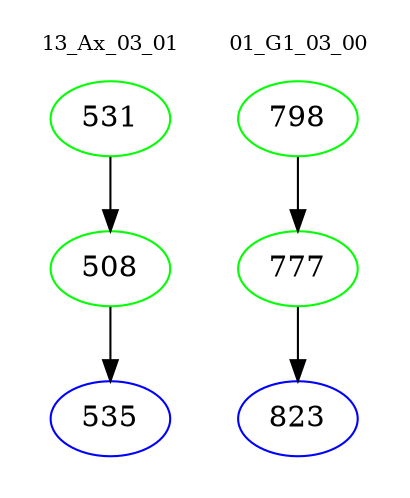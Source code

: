 digraph{
subgraph cluster_0 {
color = white
label = "13_Ax_03_01";
fontsize=10;
T0_531 [label="531", color="green"]
T0_531 -> T0_508 [color="black"]
T0_508 [label="508", color="green"]
T0_508 -> T0_535 [color="black"]
T0_535 [label="535", color="blue"]
}
subgraph cluster_1 {
color = white
label = "01_G1_03_00";
fontsize=10;
T1_798 [label="798", color="green"]
T1_798 -> T1_777 [color="black"]
T1_777 [label="777", color="green"]
T1_777 -> T1_823 [color="black"]
T1_823 [label="823", color="blue"]
}
}
